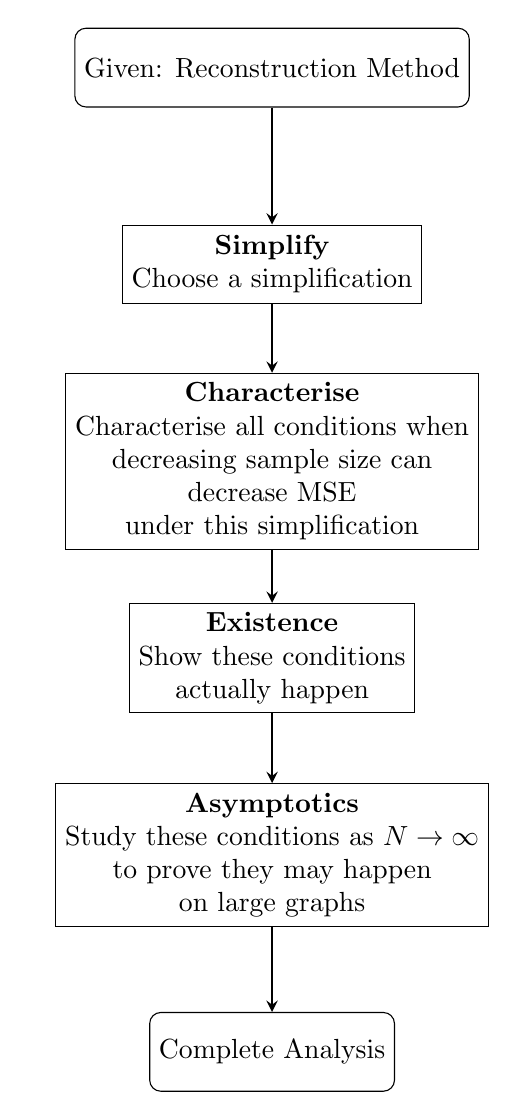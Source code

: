 % reconstruction_flowchart.tikz
% Styles
\tikzstyle{startstop} = [rectangle, rounded corners, minimum width=3cm, minimum height=1cm, text centered, draw=black, align=center]
\tikzstyle{process} = [rectangle, minimum width=3cm, minimum height=1cm, text centered, draw=black, align=center]
\tikzstyle{arrow} = [thick,->,>=stealth]

% Flowchart
\begin{tikzpicture}[node distance=2.5cm]

% Define nodes
\node (start) [startstop] {Given: Reconstruction Method};
\node (simplify) [process, below of=start] {{\bf Simplify}\\Choose a simplification};
\node (characterise) [process, below of=simplify] {{\bf Characterise}\\Characterise all conditions when\\decreasing sample size can\\decrease MSE \\ under this simplification};
\node (existence) [process, below of=characterise] {{\bf Existence}\\Show these conditions\\actually happen};
\node (asymptotics) [process, below of=existence] {{\bf Asymptotics}\\Study these conditions as $N \to \infty$\\to prove they may happen\\on large graphs};
\node (end) [startstop, below of=asymptotics] {Complete Analysis};

% Draw arrows
\draw [arrow] (start) -- (simplify);
\draw [arrow] (simplify) -- (characterise);
\draw [arrow] (characterise) -- (existence);
\draw [arrow] (existence) -- (asymptotics);
\draw [arrow] (asymptotics) -- (end);

\end{tikzpicture}